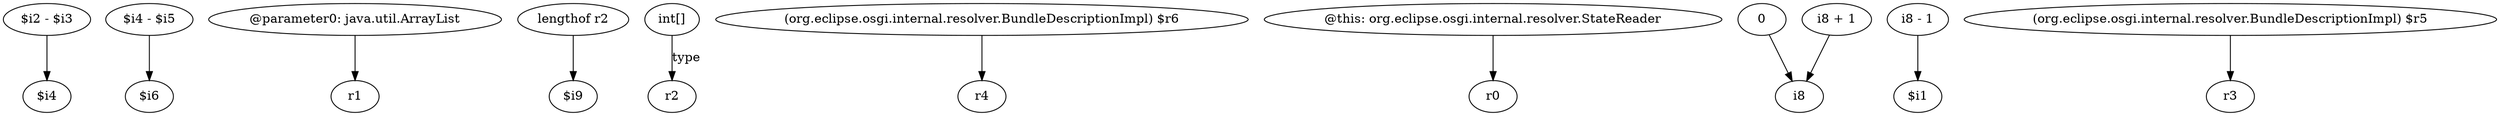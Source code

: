 digraph g {
0[label="$i2 - $i3"]
1[label="$i4"]
0->1[label=""]
2[label="$i4 - $i5"]
3[label="$i6"]
2->3[label=""]
4[label="@parameter0: java.util.ArrayList"]
5[label="r1"]
4->5[label=""]
6[label="lengthof r2"]
7[label="$i9"]
6->7[label=""]
8[label="int[]"]
9[label="r2"]
8->9[label="type"]
10[label="(org.eclipse.osgi.internal.resolver.BundleDescriptionImpl) $r6"]
11[label="r4"]
10->11[label=""]
12[label="@this: org.eclipse.osgi.internal.resolver.StateReader"]
13[label="r0"]
12->13[label=""]
14[label="0"]
15[label="i8"]
14->15[label=""]
16[label="i8 - 1"]
17[label="$i1"]
16->17[label=""]
18[label="(org.eclipse.osgi.internal.resolver.BundleDescriptionImpl) $r5"]
19[label="r3"]
18->19[label=""]
20[label="i8 + 1"]
20->15[label=""]
}